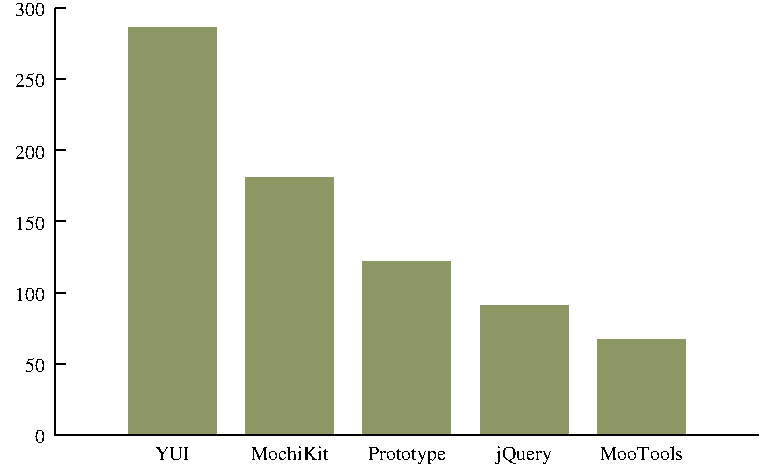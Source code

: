 #FIG 3.2  Produced by xfig version 3.2.5
Landscape
Center
Inches
Letter  
100.00
Single
-2
1200 2
0 32 #000000
0 33 #17000d
0 34 #200019
0 35 #270026
0 36 #2d0032
0 37 #33003e
0 38 #37004b
0 39 #3c0057
0 40 #400062
0 41 #44006e
0 42 #480079
0 43 #4b0084
0 44 #4e008f
0 45 #520099
0 46 #5500a3
0 47 #5800ac
0 48 #5b01b5
0 49 #5d01be
0 50 #6001c6
0 51 #6301ce
0 52 #6501d5
0 53 #6801dc
0 54 #6a01e2
0 55 #6d02e7
0 56 #6f02ec
0 57 #7102f1
0 58 #7302f5
0 59 #7602f8
0 60 #7803fb
0 61 #7a03fd
0 62 #7c03fe
0 63 #7e04ff
0 64 #8004ff
0 65 #8204ff
0 66 #8405fd
0 67 #8605fc
0 68 #8806f9
0 69 #8a06f6
0 70 #8b07f3
0 71 #8d07ef
0 72 #8f08ea
0 73 #9109e5
0 74 #9309df
0 75 #940ad9
0 76 #960bd2
0 77 #980bca
0 78 #990cc2
0 79 #9b0dba
0 80 #9d0eb1
0 81 #9e0fa8
0 82 #a0109e
0 83 #a21194
0 84 #a31289
0 85 #a5137f
0 86 #a61473
0 87 #a81568
0 88 #a9165c
0 89 #ab1751
0 90 #ac1845
0 91 #ae1a38
0 92 #af1b2c
0 93 #b11c1f
0 94 #b21e13
0 95 #b41f06
0 96 #b52100
0 97 #b62200
0 98 #b82400
0 99 #b92500
0 100 #bb2700
0 101 #bc2900
0 102 #bd2b00
0 103 #bf2d00
0 104 #c02e00
0 105 #c13000
0 106 #c33200
0 107 #c43500
0 108 #c53700
0 109 #c73900
0 110 #c83b00
0 111 #c93d00
0 112 #ca4000
0 113 #cc4200
0 114 #cd4500
0 115 #ce4700
0 116 #cf4a00
0 117 #d14c00
0 118 #d24f00
0 119 #d35200
0 120 #d45500
0 121 #d55800
0 122 #d75b00
0 123 #d85e00
0 124 #d96100
0 125 #da6400
0 126 #db6700
0 127 #dd6b00
0 128 #de6e00
0 129 #df7200
0 130 #e07500
0 131 #e17900
0 132 #e27c00
0 133 #e38000
0 134 #e58400
0 135 #e68800
0 136 #e78c00
0 137 #e89000
0 138 #e99400
0 139 #ea9900
0 140 #eb9d00
0 141 #eca100
0 142 #eda600
0 143 #eeaa00
0 144 #efaf00
0 145 #f1b400
0 146 #f2b800
0 147 #f3bd00
0 148 #f4c200
0 149 #f5c700
0 150 #f6cd00
0 151 #f7d200
0 152 #f8d700
0 153 #f9dd00
0 154 #fae200
0 155 #fbe800
0 156 #fced00
0 157 #fdf300
0 158 #fef900
0 159 #ffff00
0 160 #8d9965
2 1 0 1 -1 -1 10 0 -1 0.000 0 0 0 0 0 2
	 1712 4550 1787 4550
2 1 0 1 -1 -1 10 0 -1 0.000 0 0 0 0 0 2
	 1712 4017 1787 4017
2 1 0 1 -1 -1 10 0 -1 0.000 0 0 0 0 0 2
	 1712 3483 1787 3483
2 1 0 1 -1 -1 10 0 -1 0.000 0 0 0 0 0 2
	 1712 2950 1787 2950
2 1 0 1 -1 -1 10 0 -1 0.000 0 0 0 0 0 2
	 1712 2417 1787 2417
2 1 0 1 -1 -1 10 0 -1 0.000 0 0 0 0 0 2
	 1712 1883 1787 1883
2 1 0 1 -1 -1 10 0 -1 0.000 0 0 0 0 0 2
	 1712 1350 1787 1350
2 1 0 1 -1 -1 10 0 -1 0.000 0 0 0 0 0 2
	 2591 4550 2591 4475
2 1 0 1 -1 -1 10 0 -1 0.000 0 0 0 0 0 2
	 3470 4550 3470 4475
2 1 0 1 -1 -1 10 0 -1 0.000 0 0 0 0 0 2
	 4350 4550 4350 4475
2 1 0 1 -1 -1 10 0 -1 0.000 0 0 0 0 0 2
	 5229 4550 5229 4475
2 1 0 1 -1 -1 10 0 -1 0.000 0 0 0 0 0 2
	 6108 4550 6108 4475
2 1 0 1 -1 -1 10 0 -1 0.000 0 0 0 0 0 3
	 1712 1350 1712 4550 6987 4550
2 3 0 0 4 160 10 0 20 0.000 0 0 0 0 0 5
	 2261 4550 2261 1498 2922 1498 2922 4550 2261 4550
2 3 0 0 4 160 10 0 20 0.000 0 0 0 0 0 5
	 3141 4550 3141 2618 3801 2618 3801 4550 3141 4550
2 3 0 0 4 160 10 0 20 0.000 0 0 0 0 0 5
	 4020 4550 4020 3248 4680 3248 4680 4550 4020 4550
2 3 0 0 4 160 10 0 20 0.000 0 0 0 0 0 5
	 4899 4550 4899 3578 5559 3578 5559 4550 4899 4550
2 3 0 0 4 160 10 0 20 0.000 0 0 0 0 0 5
	 5778 4550 5778 3834 6439 3834 6439 4550 5778 4550
2 1 0 1 -1 -1 10 0 -1 0.000 0 0 0 0 0 3
	 1712 1350 1712 4550 6987 4550
4 2 -1 0 -1 0 10 0.0000 2 105 135 1637 4612  0\001
4 2 -1 0 -1 0 10 0.0000 2 105 225 1637 4079  50\001
4 2 -1 0 -1 0 10 0.0000 2 105 315 1637 3545  100\001
4 2 -1 0 -1 0 10 0.0000 2 105 315 1637 3012  150\001
4 2 -1 0 -1 0 10 0.0000 2 105 315 1637 2479  200\001
4 2 -1 0 -1 0 10 0.0000 2 105 315 1637 1945  250\001
4 2 -1 0 -1 0 10 0.0000 2 105 315 1637 1412  300\001
4 1 -1 0 -1 0 10 0.0000 2 105 300 2591 4737 YUI\001
4 1 -1 0 -1 0 10 0.0000 2 105 660 3470 4737 MochiKit\001
4 1 -1 0 -1 0 10 0.0000 2 135 675 4350 4737 Prototype\001
4 1 -1 0 -1 0 10 0.0000 2 135 480 5229 4737 jQuery\001
4 1 -1 0 -1 0 10 0.0000 2 120 720 6108 4737 MooTools\001
